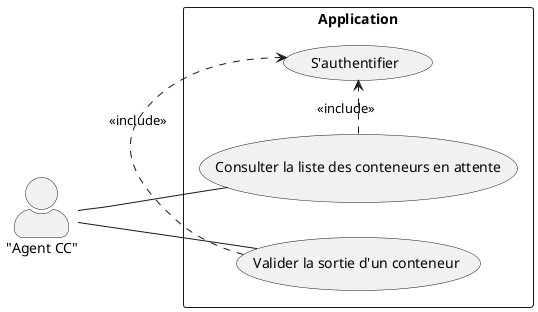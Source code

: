 @startuml
left to right direction
skinparam actorStyle awesome

:"Agent CC": as CC

rectangle Application {
  CC -- (Consulter la liste des conteneurs en attente)
  CC -- (Valider la sortie d'un conteneur)
  
  (Consulter la liste des conteneurs en attente) .> (S'authentifier) : <<include>>
  (Valider la sortie d'un conteneur) .> (S'authentifier) : <<include>>
}
@enduml